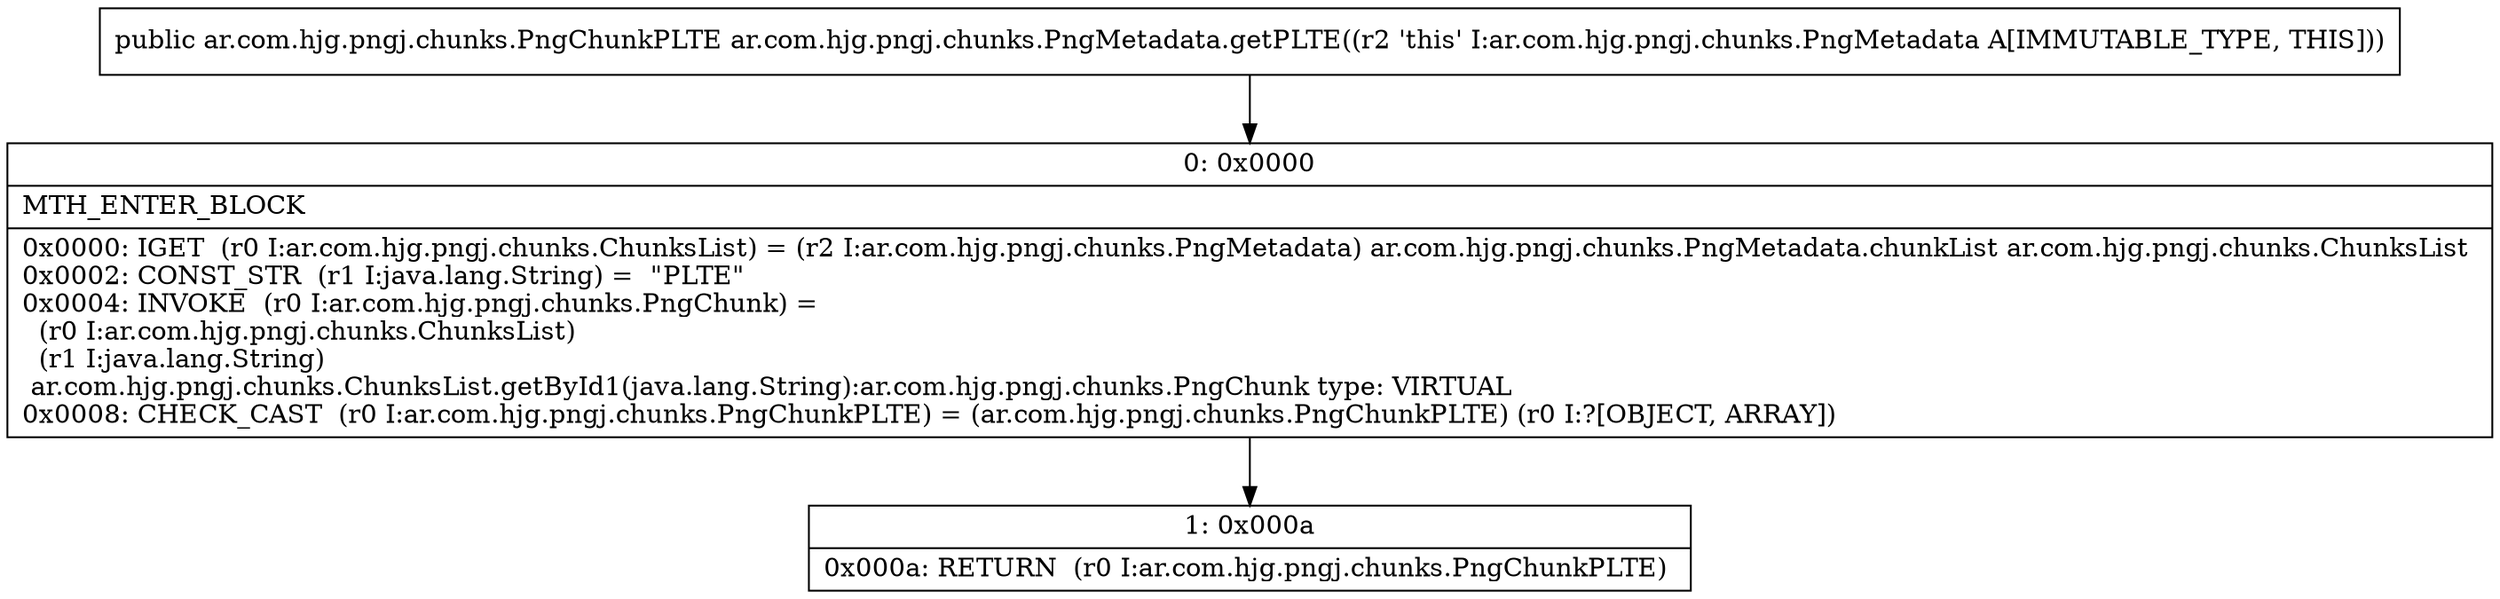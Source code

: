 digraph "CFG forar.com.hjg.pngj.chunks.PngMetadata.getPLTE()Lar\/com\/hjg\/pngj\/chunks\/PngChunkPLTE;" {
Node_0 [shape=record,label="{0\:\ 0x0000|MTH_ENTER_BLOCK\l|0x0000: IGET  (r0 I:ar.com.hjg.pngj.chunks.ChunksList) = (r2 I:ar.com.hjg.pngj.chunks.PngMetadata) ar.com.hjg.pngj.chunks.PngMetadata.chunkList ar.com.hjg.pngj.chunks.ChunksList \l0x0002: CONST_STR  (r1 I:java.lang.String) =  \"PLTE\" \l0x0004: INVOKE  (r0 I:ar.com.hjg.pngj.chunks.PngChunk) = \l  (r0 I:ar.com.hjg.pngj.chunks.ChunksList)\l  (r1 I:java.lang.String)\l ar.com.hjg.pngj.chunks.ChunksList.getById1(java.lang.String):ar.com.hjg.pngj.chunks.PngChunk type: VIRTUAL \l0x0008: CHECK_CAST  (r0 I:ar.com.hjg.pngj.chunks.PngChunkPLTE) = (ar.com.hjg.pngj.chunks.PngChunkPLTE) (r0 I:?[OBJECT, ARRAY]) \l}"];
Node_1 [shape=record,label="{1\:\ 0x000a|0x000a: RETURN  (r0 I:ar.com.hjg.pngj.chunks.PngChunkPLTE) \l}"];
MethodNode[shape=record,label="{public ar.com.hjg.pngj.chunks.PngChunkPLTE ar.com.hjg.pngj.chunks.PngMetadata.getPLTE((r2 'this' I:ar.com.hjg.pngj.chunks.PngMetadata A[IMMUTABLE_TYPE, THIS])) }"];
MethodNode -> Node_0;
Node_0 -> Node_1;
}

